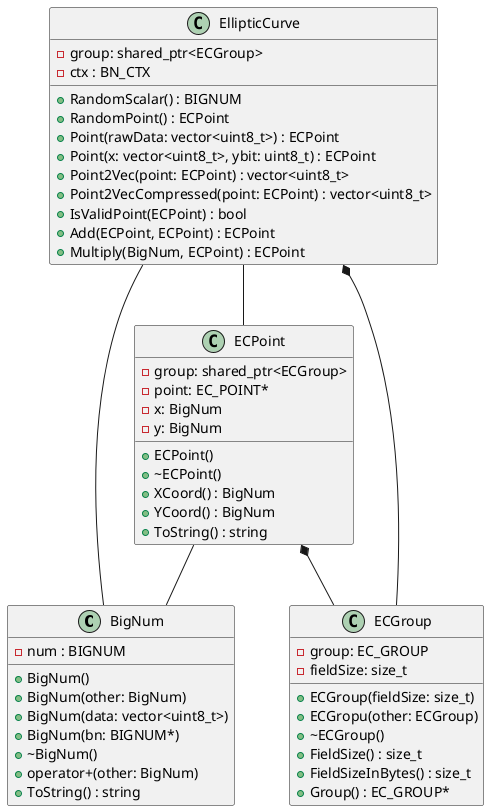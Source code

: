 @startuml

class BigNum {
    -num : BIGNUM
    +BigNum()
    +BigNum(other: BigNum)
    +BigNum(data: vector<uint8_t>)
    +BigNum(bn: BIGNUM*)
    +~BigNum()
    +operator+(other: BigNum)
    +ToString() : string
}

class ECGroup {
    -group: EC_GROUP
    -fieldSize: size_t
    +ECGroup(fieldSize: size_t)
    +ECGropu(other: ECGroup)
    +~ECGroup()
    +FieldSize() : size_t
    +FieldSizeInBytes() : size_t
    +Group() : EC_GROUP*
}

class ECPoint {
    -group: shared_ptr<ECGroup>
    -point: EC_POINT*
    -x: BigNum
    -y: BigNum

    +ECPoint()
    +~ECPoint()
    +XCoord() : BigNum
    +YCoord() : BigNum
    +ToString() : string
}

class EllipticCurve {
    -group: shared_ptr<ECGroup>
    -ctx : BN_CTX

    +RandomScalar() : BIGNUM
    +RandomPoint() : ECPoint
    +Point(rawData: vector<uint8_t>) : ECPoint
    +Point(x: vector<uint8_t>, ybit: uint8_t) : ECPoint
    +Point2Vec(point: ECPoint) : vector<uint8_t>
    +Point2VecCompressed(point: ECPoint) : vector<uint8_t>
    +IsValidPoint(ECPoint) : bool
    +Add(ECPoint, ECPoint) : ECPoint
    +Multiply(BigNum, ECPoint) : ECPoint
}

EllipticCurve *-- ECGroup
EllipticCurve -- ECPoint
EllipticCurve -- BigNum

ECPoint *-- ECGroup
ECPoint -- BigNum

@enduml
